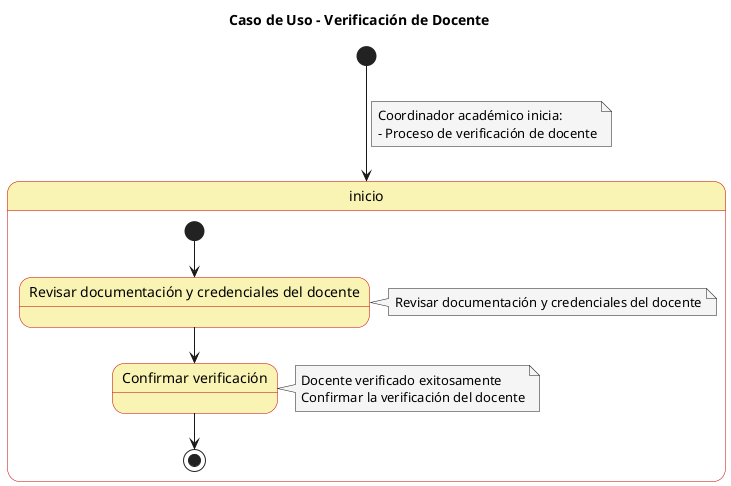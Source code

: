 @startuml

skinparam state {
  BackgroundColor #faf4b4
  BorderColor #c90000
  TextColor #757575
}

skinparam note {
  BackgroundColor #f5f5f5
  TextColor #757575
}

title Caso de Uso - Verificación de Docente

[*] --> inicio
note on link
  Coordinador académico inicia:
  - Proceso de verificación de docente
end note

state inicio {
  [*] --> revisar_documentacion
  state "Revisar documentación y credenciales del docente" as revisar_documentacion

  revisar_documentacion --> confirmar_verificacion
  note right of revisar_documentacion
    Revisar documentación y credenciales del docente
  end note

  state "Confirmar verificación" as confirmar_verificacion
  confirmar_verificacion --> [*]
  note right of confirmar_verificacion
    Docente verificado exitosamente
    Confirmar la verificación del docente
  end note
}

@enduml

